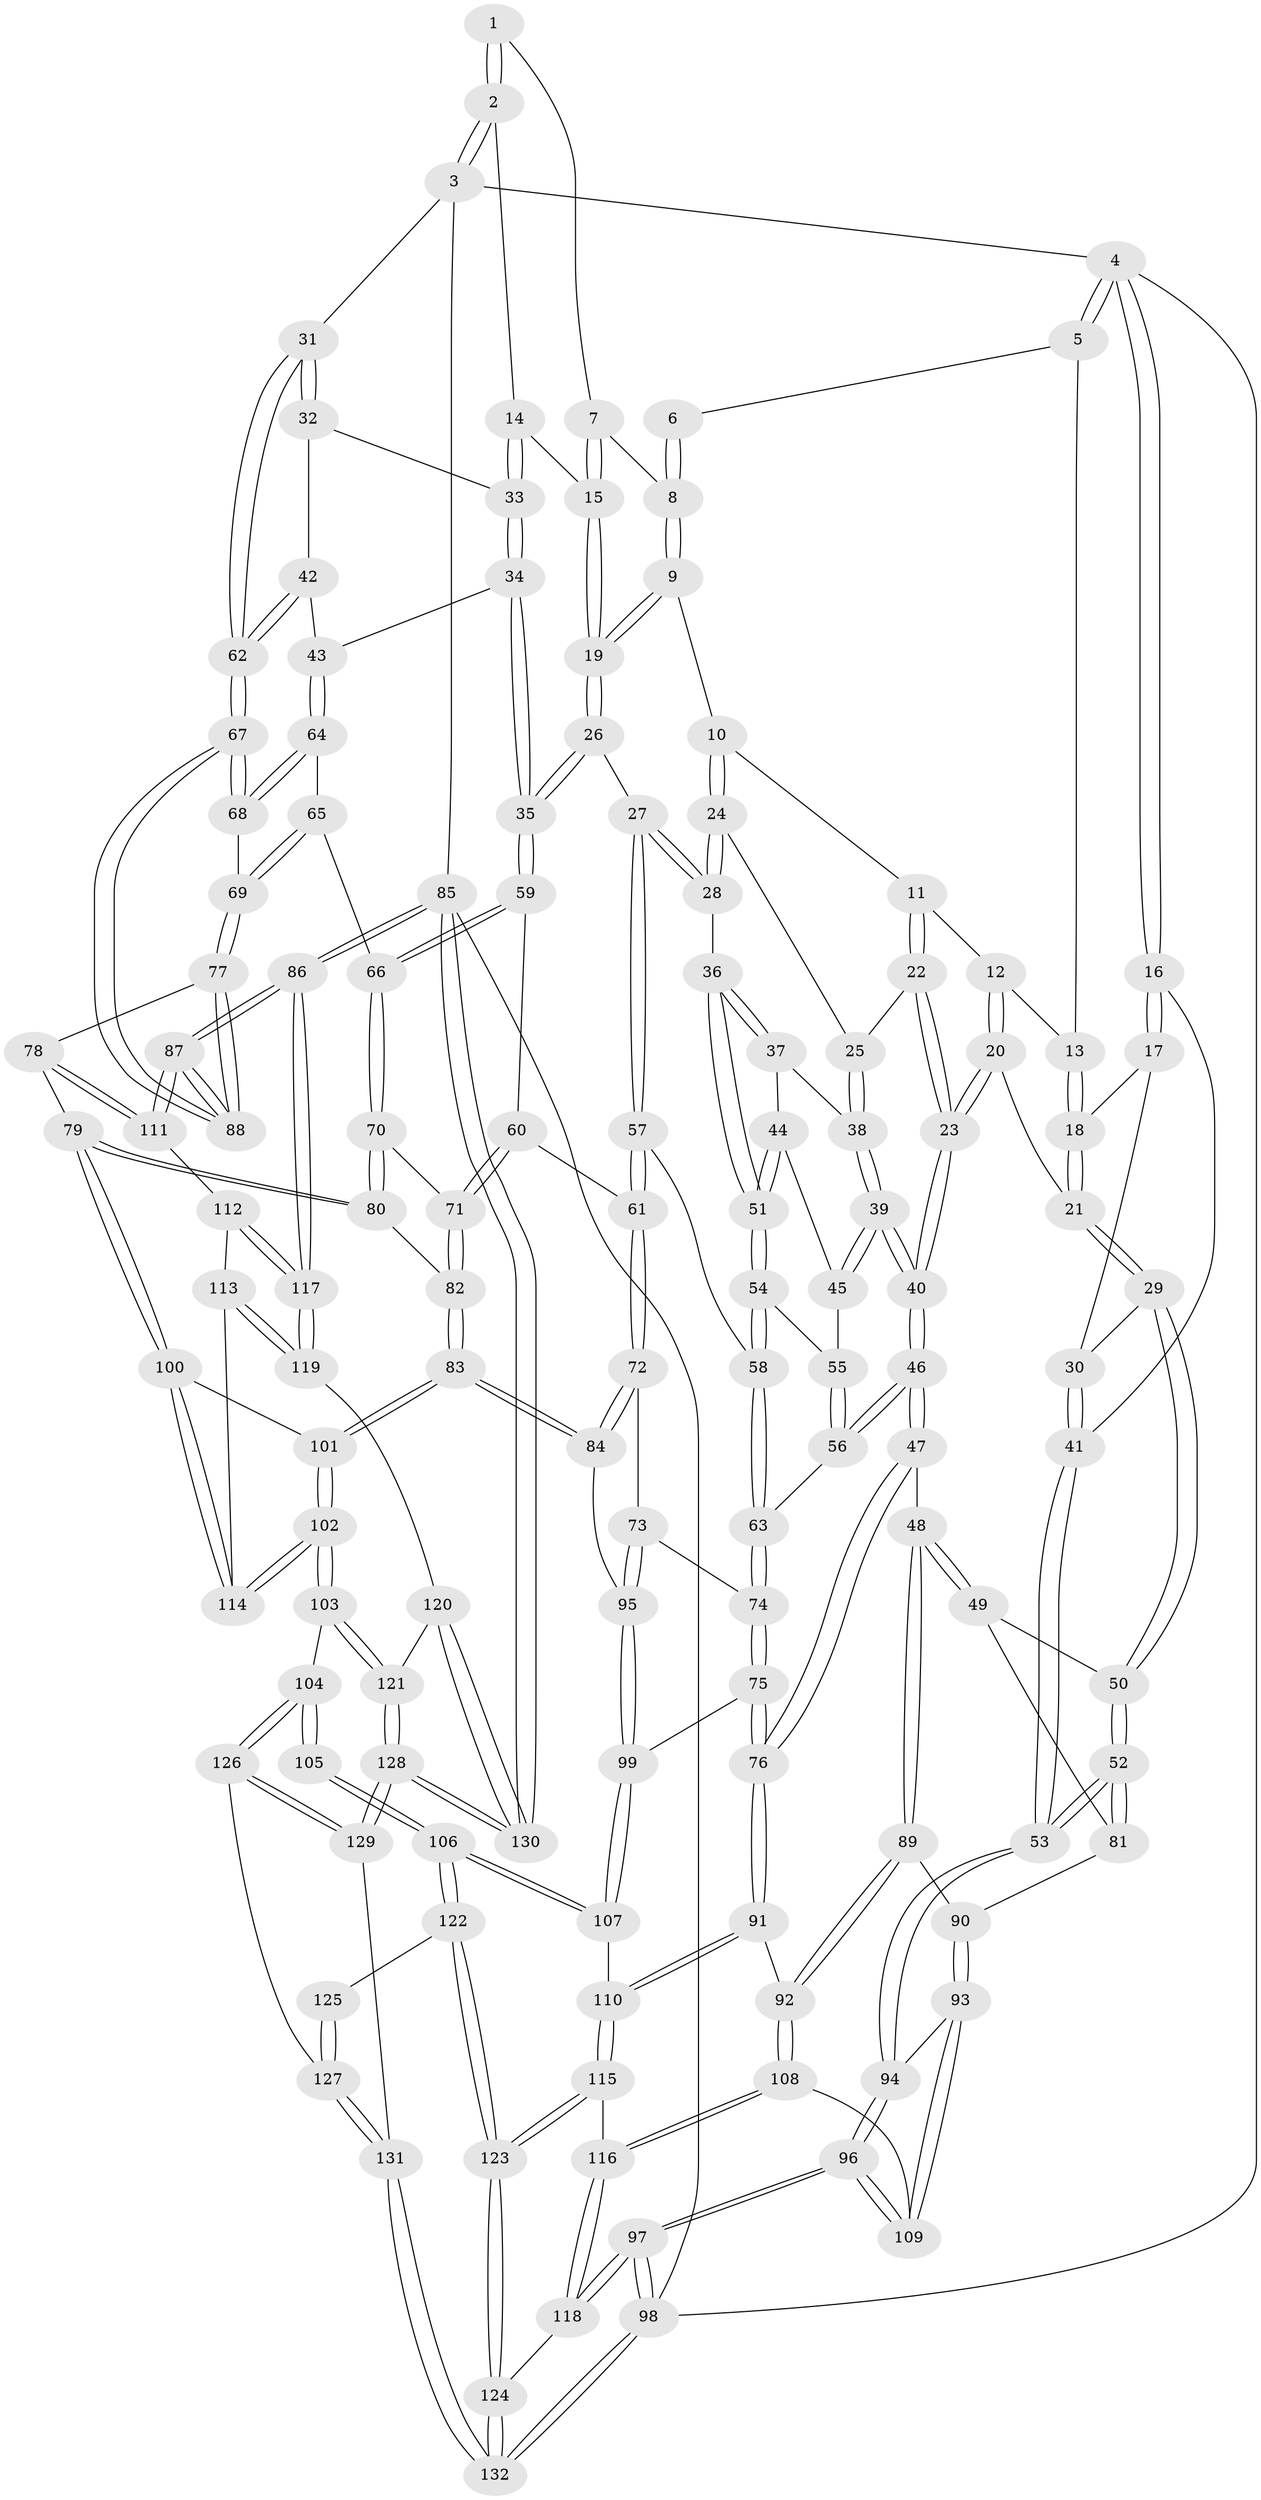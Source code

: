 // coarse degree distribution, {6: 0.10256410256410256, 1: 0.02564102564102564, 3: 0.358974358974359, 4: 0.20512820512820512, 2: 0.07692307692307693, 5: 0.15384615384615385, 8: 0.05128205128205128, 7: 0.02564102564102564}
// Generated by graph-tools (version 1.1) at 2025/05/03/04/25 22:05:08]
// undirected, 132 vertices, 327 edges
graph export_dot {
graph [start="1"]
  node [color=gray90,style=filled];
  1 [pos="+0.7627450440309967+0"];
  2 [pos="+0.9922168430987323+0"];
  3 [pos="+1+0"];
  4 [pos="+0+0"];
  5 [pos="+0.37149881918813016+0"];
  6 [pos="+0.4488121822433043+0"];
  7 [pos="+0.6277545728261226+0.03544455431519859"];
  8 [pos="+0.5663401361607326+0.05841011561217694"];
  9 [pos="+0.5578996161495071+0.09665788842351489"];
  10 [pos="+0.5446034028877107+0.10416469242784855"];
  11 [pos="+0.4648562691058997+0.09348771353801998"];
  12 [pos="+0.39250828802018234+0.04167168368239394"];
  13 [pos="+0.36567615642423107+0"];
  14 [pos="+0.8453723520882306+0.034529575640534"];
  15 [pos="+0.7213629910448988+0.1162162087603262"];
  16 [pos="+0+0"];
  17 [pos="+0.14245998644426275+0.09300408349422547"];
  18 [pos="+0.21361122388791812+0.11929482098531359"];
  19 [pos="+0.6769369885616288+0.16798130219476043"];
  20 [pos="+0.3226286232380228+0.20400878571081912"];
  21 [pos="+0.2700107830868848+0.19097321835150932"];
  22 [pos="+0.4541454969816153+0.20047202666204486"];
  23 [pos="+0.34821656977895604+0.23626093186845795"];
  24 [pos="+0.5207424080129414+0.19575673617893077"];
  25 [pos="+0.4722530833056802+0.20326640576951038"];
  26 [pos="+0.6654528505878206+0.250484762286466"];
  27 [pos="+0.622201394663736+0.2662685103021144"];
  28 [pos="+0.5974446075702922+0.2628619618080072"];
  29 [pos="+0.172469219012931+0.26106146252687873"];
  30 [pos="+0.13474712677378375+0.24495578850533195"];
  31 [pos="+1+0.14668397863816202"];
  32 [pos="+0.8950926487178633+0.21730329537200263"];
  33 [pos="+0.8778983525834819+0.20178016901653648"];
  34 [pos="+0.7567221651178174+0.28894808179815346"];
  35 [pos="+0.7322605170092061+0.30169818251991637"];
  36 [pos="+0.5594413273212415+0.2811232615112391"];
  37 [pos="+0.5042250274855663+0.28700575512018406"];
  38 [pos="+0.4897996071718915+0.26474751538108576"];
  39 [pos="+0.3552648024827291+0.2686524547874534"];
  40 [pos="+0.353252441686363+0.2679925389684041"];
  41 [pos="+0+0.23143259529470114"];
  42 [pos="+0.927145599102175+0.30236327547670344"];
  43 [pos="+0.9073405371783076+0.32692267874006686"];
  44 [pos="+0.4910409279219638+0.29715457971574505"];
  45 [pos="+0.46521411918340283+0.3109387685564379"];
  46 [pos="+0.3239414794972484+0.39214525752802754"];
  47 [pos="+0.3167532294883057+0.40143894209454906"];
  48 [pos="+0.2585163354260048+0.4178647817569482"];
  49 [pos="+0.23572947925455848+0.41036395866728226"];
  50 [pos="+0.17696508305618114+0.3387993772070223"];
  51 [pos="+0.5199180107852394+0.351326985218559"];
  52 [pos="+0+0.37656263349775276"];
  53 [pos="+0+0.359022136259722"];
  54 [pos="+0.5174679571027193+0.358536954724011"];
  55 [pos="+0.46636568896638714+0.31515355477456203"];
  56 [pos="+0.4598229364811837+0.3981621334809632"];
  57 [pos="+0.5822695052977943+0.4105719575589188"];
  58 [pos="+0.5206997822719874+0.41906356062247574"];
  59 [pos="+0.7495366782113447+0.3732420617350491"];
  60 [pos="+0.6984872820528442+0.4223805123005966"];
  61 [pos="+0.6384626892703016+0.4493280545795267"];
  62 [pos="+1+0.39052296328270397"];
  63 [pos="+0.5141677960392379+0.4230397665808002"];
  64 [pos="+0.8724647603553938+0.39391780508387214"];
  65 [pos="+0.8484210374430696+0.4057232587697828"];
  66 [pos="+0.8139463858665218+0.41244151341443547"];
  67 [pos="+1+0.4055738611302318"];
  68 [pos="+0.9917034612064206+0.45022538678395546"];
  69 [pos="+0.9191671903564739+0.5179417518506403"];
  70 [pos="+0.8106378200354715+0.47259362161821844"];
  71 [pos="+0.7326960658340824+0.506878761396213"];
  72 [pos="+0.6353048115185206+0.48247186654441654"];
  73 [pos="+0.5356382459965171+0.5121030121560597"];
  74 [pos="+0.49671540384254736+0.49107373872144894"];
  75 [pos="+0.44348840892783403+0.5375772405823218"];
  76 [pos="+0.41148344335923903+0.5556497200715862"];
  77 [pos="+0.8979493675157633+0.5634602784943118"];
  78 [pos="+0.8850915671406169+0.579863996723572"];
  79 [pos="+0.8643817225164321+0.5812430979127328"];
  80 [pos="+0.8225627729445717+0.5138418130329441"];
  81 [pos="+0.10823436780960276+0.46399322856595815"];
  82 [pos="+0.7206863562034796+0.5459008741337635"];
  83 [pos="+0.7029740605499415+0.5718973480452867"];
  84 [pos="+0.6462760766368838+0.543183223302122"];
  85 [pos="+1+1"];
  86 [pos="+1+0.7761431931038615"];
  87 [pos="+1+0.6444239396819063"];
  88 [pos="+1+0.5058716584435629"];
  89 [pos="+0.22710856169169283+0.5710845388870154"];
  90 [pos="+0.11301102063190709+0.4913672284920564"];
  91 [pos="+0.39306456565889386+0.6253325722492833"];
  92 [pos="+0.2293768979617732+0.6103457976346764"];
  93 [pos="+0.08511411748913462+0.6166032431716272"];
  94 [pos="+0+0.526996248521504"];
  95 [pos="+0.587041452524415+0.5816533430196039"];
  96 [pos="+0+1"];
  97 [pos="+0+1"];
  98 [pos="+0+1"];
  99 [pos="+0.5796808970687463+0.59518074827664"];
  100 [pos="+0.8460844258621787+0.596866520983371"];
  101 [pos="+0.7130520238599831+0.5910673647226196"];
  102 [pos="+0.6768610452072347+0.7688314433862169"];
  103 [pos="+0.6640509279692077+0.786481211373622"];
  104 [pos="+0.6117737669803149+0.7892228407379286"];
  105 [pos="+0.5987620386026608+0.7842858281316084"];
  106 [pos="+0.5978407554788473+0.7838965445011744"];
  107 [pos="+0.5515230944862184+0.7207252621937165"];
  108 [pos="+0.16176883629480848+0.6715099288850388"];
  109 [pos="+0.13768031906275385+0.6679196594308839"];
  110 [pos="+0.4052303239122559+0.6493745659386355"];
  111 [pos="+0.9343033233920852+0.6237382113103832"];
  112 [pos="+0.9270290963784946+0.7115831213756832"];
  113 [pos="+0.8965597182861154+0.7398448565382815"];
  114 [pos="+0.8185944220526451+0.6889876546917185"];
  115 [pos="+0.3354915728192593+0.7775771189121328"];
  116 [pos="+0.20876810370614007+0.7668601254488168"];
  117 [pos="+1+0.7801973657192984"];
  118 [pos="+0.17305044099311984+0.8802929808450164"];
  119 [pos="+0.8961596890943367+0.84902424667251"];
  120 [pos="+0.8846511288068705+0.8603098321955963"];
  121 [pos="+0.7706511424960466+0.8778962891822006"];
  122 [pos="+0.3937842492037753+0.8912299296086355"];
  123 [pos="+0.39081362034164435+0.892507604115379"];
  124 [pos="+0.37633178565329445+0.9232359369166214"];
  125 [pos="+0.5084486530640248+0.9432105873305925"];
  126 [pos="+0.6074089275330719+0.8195176593596705"];
  127 [pos="+0.5437516039801747+1"];
  128 [pos="+0.7422650124415238+1"];
  129 [pos="+0.6749594839873847+1"];
  130 [pos="+1+1"];
  131 [pos="+0.5091383930810316+1"];
  132 [pos="+0.38285850841399915+1"];
  1 -- 2;
  1 -- 2;
  1 -- 7;
  2 -- 3;
  2 -- 3;
  2 -- 14;
  3 -- 4;
  3 -- 31;
  3 -- 85;
  4 -- 5;
  4 -- 5;
  4 -- 16;
  4 -- 16;
  4 -- 98;
  5 -- 6;
  5 -- 13;
  6 -- 8;
  6 -- 8;
  7 -- 8;
  7 -- 15;
  7 -- 15;
  8 -- 9;
  8 -- 9;
  9 -- 10;
  9 -- 19;
  9 -- 19;
  10 -- 11;
  10 -- 24;
  10 -- 24;
  11 -- 12;
  11 -- 22;
  11 -- 22;
  12 -- 13;
  12 -- 20;
  12 -- 20;
  13 -- 18;
  13 -- 18;
  14 -- 15;
  14 -- 33;
  14 -- 33;
  15 -- 19;
  15 -- 19;
  16 -- 17;
  16 -- 17;
  16 -- 41;
  17 -- 18;
  17 -- 30;
  18 -- 21;
  18 -- 21;
  19 -- 26;
  19 -- 26;
  20 -- 21;
  20 -- 23;
  20 -- 23;
  21 -- 29;
  21 -- 29;
  22 -- 23;
  22 -- 23;
  22 -- 25;
  23 -- 40;
  23 -- 40;
  24 -- 25;
  24 -- 28;
  24 -- 28;
  25 -- 38;
  25 -- 38;
  26 -- 27;
  26 -- 35;
  26 -- 35;
  27 -- 28;
  27 -- 28;
  27 -- 57;
  27 -- 57;
  28 -- 36;
  29 -- 30;
  29 -- 50;
  29 -- 50;
  30 -- 41;
  30 -- 41;
  31 -- 32;
  31 -- 32;
  31 -- 62;
  31 -- 62;
  32 -- 33;
  32 -- 42;
  33 -- 34;
  33 -- 34;
  34 -- 35;
  34 -- 35;
  34 -- 43;
  35 -- 59;
  35 -- 59;
  36 -- 37;
  36 -- 37;
  36 -- 51;
  36 -- 51;
  37 -- 38;
  37 -- 44;
  38 -- 39;
  38 -- 39;
  39 -- 40;
  39 -- 40;
  39 -- 45;
  39 -- 45;
  40 -- 46;
  40 -- 46;
  41 -- 53;
  41 -- 53;
  42 -- 43;
  42 -- 62;
  42 -- 62;
  43 -- 64;
  43 -- 64;
  44 -- 45;
  44 -- 51;
  44 -- 51;
  45 -- 55;
  46 -- 47;
  46 -- 47;
  46 -- 56;
  46 -- 56;
  47 -- 48;
  47 -- 76;
  47 -- 76;
  48 -- 49;
  48 -- 49;
  48 -- 89;
  48 -- 89;
  49 -- 50;
  49 -- 81;
  50 -- 52;
  50 -- 52;
  51 -- 54;
  51 -- 54;
  52 -- 53;
  52 -- 53;
  52 -- 81;
  52 -- 81;
  53 -- 94;
  53 -- 94;
  54 -- 55;
  54 -- 58;
  54 -- 58;
  55 -- 56;
  55 -- 56;
  56 -- 63;
  57 -- 58;
  57 -- 61;
  57 -- 61;
  58 -- 63;
  58 -- 63;
  59 -- 60;
  59 -- 66;
  59 -- 66;
  60 -- 61;
  60 -- 71;
  60 -- 71;
  61 -- 72;
  61 -- 72;
  62 -- 67;
  62 -- 67;
  63 -- 74;
  63 -- 74;
  64 -- 65;
  64 -- 68;
  64 -- 68;
  65 -- 66;
  65 -- 69;
  65 -- 69;
  66 -- 70;
  66 -- 70;
  67 -- 68;
  67 -- 68;
  67 -- 88;
  67 -- 88;
  68 -- 69;
  69 -- 77;
  69 -- 77;
  70 -- 71;
  70 -- 80;
  70 -- 80;
  71 -- 82;
  71 -- 82;
  72 -- 73;
  72 -- 84;
  72 -- 84;
  73 -- 74;
  73 -- 95;
  73 -- 95;
  74 -- 75;
  74 -- 75;
  75 -- 76;
  75 -- 76;
  75 -- 99;
  76 -- 91;
  76 -- 91;
  77 -- 78;
  77 -- 88;
  77 -- 88;
  78 -- 79;
  78 -- 111;
  78 -- 111;
  79 -- 80;
  79 -- 80;
  79 -- 100;
  79 -- 100;
  80 -- 82;
  81 -- 90;
  82 -- 83;
  82 -- 83;
  83 -- 84;
  83 -- 84;
  83 -- 101;
  83 -- 101;
  84 -- 95;
  85 -- 86;
  85 -- 86;
  85 -- 130;
  85 -- 130;
  85 -- 98;
  86 -- 87;
  86 -- 87;
  86 -- 117;
  86 -- 117;
  87 -- 88;
  87 -- 88;
  87 -- 111;
  87 -- 111;
  89 -- 90;
  89 -- 92;
  89 -- 92;
  90 -- 93;
  90 -- 93;
  91 -- 92;
  91 -- 110;
  91 -- 110;
  92 -- 108;
  92 -- 108;
  93 -- 94;
  93 -- 109;
  93 -- 109;
  94 -- 96;
  94 -- 96;
  95 -- 99;
  95 -- 99;
  96 -- 97;
  96 -- 97;
  96 -- 109;
  96 -- 109;
  97 -- 98;
  97 -- 98;
  97 -- 118;
  97 -- 118;
  98 -- 132;
  98 -- 132;
  99 -- 107;
  99 -- 107;
  100 -- 101;
  100 -- 114;
  100 -- 114;
  101 -- 102;
  101 -- 102;
  102 -- 103;
  102 -- 103;
  102 -- 114;
  102 -- 114;
  103 -- 104;
  103 -- 121;
  103 -- 121;
  104 -- 105;
  104 -- 105;
  104 -- 126;
  104 -- 126;
  105 -- 106;
  105 -- 106;
  106 -- 107;
  106 -- 107;
  106 -- 122;
  106 -- 122;
  107 -- 110;
  108 -- 109;
  108 -- 116;
  108 -- 116;
  110 -- 115;
  110 -- 115;
  111 -- 112;
  112 -- 113;
  112 -- 117;
  112 -- 117;
  113 -- 114;
  113 -- 119;
  113 -- 119;
  115 -- 116;
  115 -- 123;
  115 -- 123;
  116 -- 118;
  116 -- 118;
  117 -- 119;
  117 -- 119;
  118 -- 124;
  119 -- 120;
  120 -- 121;
  120 -- 130;
  120 -- 130;
  121 -- 128;
  121 -- 128;
  122 -- 123;
  122 -- 123;
  122 -- 125;
  123 -- 124;
  123 -- 124;
  124 -- 132;
  124 -- 132;
  125 -- 127;
  125 -- 127;
  126 -- 127;
  126 -- 129;
  126 -- 129;
  127 -- 131;
  127 -- 131;
  128 -- 129;
  128 -- 129;
  128 -- 130;
  128 -- 130;
  129 -- 131;
  131 -- 132;
  131 -- 132;
}
